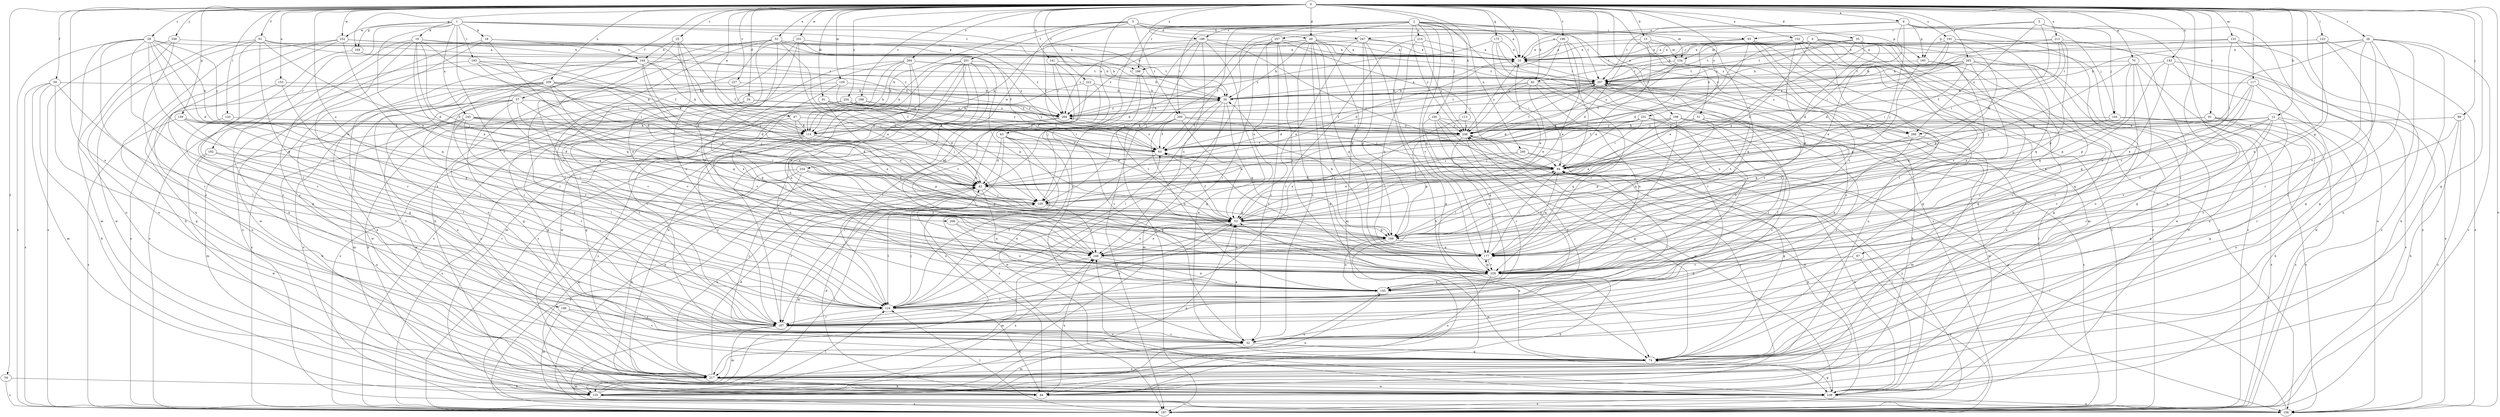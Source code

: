strict digraph  {
0;
1;
2;
3;
4;
5;
6;
10;
12;
13;
18;
19;
20;
25;
26;
29;
32;
34;
35;
40;
42;
43;
47;
51;
52;
53;
54;
57;
59;
61;
63;
67;
70;
74;
81;
82;
84;
91;
93;
94;
99;
100;
104;
105;
113;
114;
117;
120;
123;
124;
129;
133;
134;
135;
141;
143;
144;
145;
146;
152;
153;
156;
159;
164;
165;
166;
175;
177;
182;
183;
186;
187;
188;
191;
196;
197;
198;
199;
200;
201;
207;
208;
209;
213;
214;
217;
222;
227;
228;
231;
232;
234;
238;
240;
245;
247;
248;
251;
254;
256;
257;
258;
264;
265;
268;
269;
0 -> 6  [label=a];
0 -> 10  [label=a];
0 -> 12  [label=b];
0 -> 13  [label=b];
0 -> 25  [label=c];
0 -> 26  [label=c];
0 -> 29  [label=c];
0 -> 32  [label=c];
0 -> 34  [label=d];
0 -> 35  [label=d];
0 -> 40  [label=d];
0 -> 43  [label=e];
0 -> 47  [label=e];
0 -> 51  [label=e];
0 -> 52  [label=e];
0 -> 54  [label=f];
0 -> 57  [label=f];
0 -> 59  [label=f];
0 -> 61  [label=f];
0 -> 67  [label=g];
0 -> 70  [label=g];
0 -> 74  [label=g];
0 -> 81  [label=h];
0 -> 91  [label=i];
0 -> 99  [label=j];
0 -> 113  [label=k];
0 -> 117  [label=l];
0 -> 120  [label=l];
0 -> 123  [label=l];
0 -> 129  [label=m];
0 -> 133  [label=m];
0 -> 141  [label=n];
0 -> 143  [label=n];
0 -> 146  [label=o];
0 -> 152  [label=o];
0 -> 153  [label=o];
0 -> 156  [label=o];
0 -> 159  [label=p];
0 -> 164  [label=p];
0 -> 175  [label=q];
0 -> 188  [label=s];
0 -> 191  [label=s];
0 -> 196  [label=s];
0 -> 198  [label=t];
0 -> 199  [label=t];
0 -> 208  [label=u];
0 -> 209  [label=u];
0 -> 213  [label=u];
0 -> 222  [label=v];
0 -> 227  [label=v];
0 -> 231  [label=w];
0 -> 232  [label=w];
0 -> 240  [label=x];
0 -> 251  [label=y];
0 -> 254  [label=y];
0 -> 256  [label=y];
0 -> 264  [label=z];
0 -> 265  [label=z];
0 -> 268  [label=z];
1 -> 18  [label=b];
1 -> 19  [label=b];
1 -> 20  [label=b];
1 -> 53  [label=e];
1 -> 164  [label=p];
1 -> 165  [label=p];
1 -> 182  [label=r];
1 -> 183  [label=r];
1 -> 186  [label=r];
1 -> 228  [label=v];
1 -> 232  [label=w];
1 -> 245  [label=x];
1 -> 268  [label=z];
2 -> 10  [label=a];
2 -> 32  [label=c];
2 -> 63  [label=f];
2 -> 82  [label=h];
2 -> 93  [label=i];
2 -> 100  [label=j];
2 -> 124  [label=l];
2 -> 177  [label=q];
2 -> 186  [label=r];
2 -> 196  [label=s];
2 -> 197  [label=s];
2 -> 200  [label=t];
2 -> 214  [label=u];
2 -> 228  [label=v];
2 -> 257  [label=y];
2 -> 258  [label=y];
3 -> 40  [label=d];
3 -> 63  [label=f];
3 -> 114  [label=k];
3 -> 134  [label=m];
3 -> 200  [label=t];
3 -> 201  [label=t];
3 -> 207  [label=t];
3 -> 234  [label=w];
3 -> 247  [label=x];
4 -> 42  [label=d];
4 -> 74  [label=g];
4 -> 82  [label=h];
4 -> 134  [label=m];
4 -> 186  [label=r];
4 -> 197  [label=s];
4 -> 207  [label=t];
4 -> 217  [label=u];
4 -> 238  [label=w];
5 -> 42  [label=d];
5 -> 93  [label=i];
5 -> 104  [label=j];
5 -> 165  [label=p];
5 -> 217  [label=u];
5 -> 268  [label=z];
6 -> 10  [label=a];
6 -> 94  [label=i];
6 -> 104  [label=j];
6 -> 105  [label=j];
6 -> 156  [label=o];
6 -> 165  [label=p];
6 -> 207  [label=t];
6 -> 217  [label=u];
6 -> 247  [label=x];
10 -> 207  [label=t];
10 -> 258  [label=y];
12 -> 53  [label=e];
12 -> 74  [label=g];
12 -> 84  [label=h];
12 -> 94  [label=i];
12 -> 114  [label=k];
12 -> 177  [label=q];
12 -> 187  [label=r];
12 -> 228  [label=v];
12 -> 268  [label=z];
13 -> 10  [label=a];
13 -> 42  [label=d];
13 -> 53  [label=e];
13 -> 134  [label=m];
13 -> 177  [label=q];
13 -> 268  [label=z];
18 -> 114  [label=k];
18 -> 144  [label=n];
18 -> 156  [label=o];
18 -> 177  [label=q];
18 -> 238  [label=w];
19 -> 20  [label=b];
19 -> 42  [label=d];
19 -> 53  [label=e];
19 -> 74  [label=g];
19 -> 94  [label=i];
19 -> 105  [label=j];
19 -> 144  [label=n];
19 -> 187  [label=r];
19 -> 217  [label=u];
20 -> 10  [label=a];
20 -> 63  [label=f];
20 -> 124  [label=l];
20 -> 135  [label=m];
20 -> 177  [label=q];
20 -> 269  [label=z];
25 -> 63  [label=f];
25 -> 105  [label=j];
25 -> 144  [label=n];
25 -> 228  [label=v];
25 -> 248  [label=x];
26 -> 10  [label=a];
26 -> 20  [label=b];
26 -> 32  [label=c];
26 -> 84  [label=h];
26 -> 94  [label=i];
26 -> 187  [label=r];
26 -> 197  [label=s];
26 -> 217  [label=u];
26 -> 228  [label=v];
29 -> 10  [label=a];
29 -> 32  [label=c];
29 -> 42  [label=d];
29 -> 53  [label=e];
29 -> 114  [label=k];
29 -> 124  [label=l];
29 -> 135  [label=m];
29 -> 177  [label=q];
29 -> 197  [label=s];
29 -> 258  [label=y];
32 -> 53  [label=e];
32 -> 74  [label=g];
32 -> 135  [label=m];
34 -> 63  [label=f];
34 -> 84  [label=h];
34 -> 228  [label=v];
34 -> 269  [label=z];
35 -> 10  [label=a];
35 -> 32  [label=c];
35 -> 42  [label=d];
35 -> 53  [label=e];
35 -> 94  [label=i];
35 -> 197  [label=s];
35 -> 207  [label=t];
35 -> 228  [label=v];
35 -> 269  [label=z];
40 -> 10  [label=a];
40 -> 20  [label=b];
40 -> 32  [label=c];
40 -> 74  [label=g];
40 -> 105  [label=j];
40 -> 166  [label=p];
40 -> 177  [label=q];
40 -> 207  [label=t];
40 -> 228  [label=v];
40 -> 269  [label=z];
42 -> 105  [label=j];
42 -> 145  [label=n];
42 -> 166  [label=p];
42 -> 187  [label=r];
42 -> 217  [label=u];
43 -> 42  [label=d];
43 -> 63  [label=f];
43 -> 187  [label=r];
43 -> 197  [label=s];
43 -> 217  [label=u];
43 -> 238  [label=w];
47 -> 53  [label=e];
47 -> 114  [label=k];
47 -> 187  [label=r];
47 -> 258  [label=y];
51 -> 53  [label=e];
51 -> 124  [label=l];
51 -> 177  [label=q];
51 -> 238  [label=w];
51 -> 258  [label=y];
52 -> 10  [label=a];
52 -> 105  [label=j];
52 -> 124  [label=l];
52 -> 145  [label=n];
52 -> 177  [label=q];
52 -> 187  [label=r];
52 -> 217  [label=u];
52 -> 258  [label=y];
52 -> 269  [label=z];
53 -> 10  [label=a];
53 -> 63  [label=f];
53 -> 124  [label=l];
53 -> 166  [label=p];
53 -> 248  [label=x];
54 -> 84  [label=h];
54 -> 197  [label=s];
57 -> 135  [label=m];
57 -> 177  [label=q];
57 -> 187  [label=r];
57 -> 217  [label=u];
57 -> 228  [label=v];
57 -> 238  [label=w];
57 -> 269  [label=z];
59 -> 20  [label=b];
59 -> 74  [label=g];
59 -> 84  [label=h];
59 -> 124  [label=l];
59 -> 135  [label=m];
59 -> 197  [label=s];
61 -> 10  [label=a];
61 -> 42  [label=d];
61 -> 63  [label=f];
61 -> 124  [label=l];
61 -> 187  [label=r];
61 -> 217  [label=u];
61 -> 238  [label=w];
63 -> 94  [label=i];
63 -> 124  [label=l];
63 -> 207  [label=t];
63 -> 269  [label=z];
67 -> 145  [label=n];
67 -> 197  [label=s];
67 -> 228  [label=v];
70 -> 32  [label=c];
70 -> 105  [label=j];
70 -> 166  [label=p];
70 -> 187  [label=r];
70 -> 207  [label=t];
70 -> 217  [label=u];
74 -> 53  [label=e];
74 -> 217  [label=u];
81 -> 53  [label=e];
81 -> 105  [label=j];
81 -> 258  [label=y];
81 -> 269  [label=z];
82 -> 20  [label=b];
82 -> 42  [label=d];
82 -> 53  [label=e];
82 -> 63  [label=f];
82 -> 84  [label=h];
82 -> 145  [label=n];
82 -> 228  [label=v];
84 -> 42  [label=d];
84 -> 105  [label=j];
84 -> 248  [label=x];
84 -> 258  [label=y];
91 -> 63  [label=f];
91 -> 74  [label=g];
91 -> 114  [label=k];
91 -> 197  [label=s];
91 -> 217  [label=u];
91 -> 258  [label=y];
93 -> 10  [label=a];
93 -> 53  [label=e];
93 -> 63  [label=f];
93 -> 74  [label=g];
93 -> 135  [label=m];
93 -> 228  [label=v];
94 -> 42  [label=d];
94 -> 84  [label=h];
94 -> 177  [label=q];
94 -> 238  [label=w];
99 -> 84  [label=h];
99 -> 187  [label=r];
99 -> 197  [label=s];
99 -> 258  [label=y];
100 -> 74  [label=g];
100 -> 145  [label=n];
100 -> 156  [label=o];
100 -> 187  [label=r];
100 -> 238  [label=w];
100 -> 258  [label=y];
104 -> 156  [label=o];
104 -> 166  [label=p];
104 -> 197  [label=s];
104 -> 258  [label=y];
105 -> 53  [label=e];
105 -> 124  [label=l];
105 -> 135  [label=m];
105 -> 248  [label=x];
113 -> 248  [label=x];
113 -> 258  [label=y];
114 -> 42  [label=d];
114 -> 145  [label=n];
114 -> 166  [label=p];
114 -> 187  [label=r];
114 -> 197  [label=s];
114 -> 217  [label=u];
117 -> 20  [label=b];
117 -> 32  [label=c];
117 -> 53  [label=e];
117 -> 177  [label=q];
117 -> 197  [label=s];
117 -> 228  [label=v];
120 -> 187  [label=r];
120 -> 258  [label=y];
123 -> 10  [label=a];
123 -> 74  [label=g];
123 -> 156  [label=o];
123 -> 248  [label=x];
124 -> 63  [label=f];
124 -> 84  [label=h];
124 -> 105  [label=j];
124 -> 187  [label=r];
129 -> 20  [label=b];
129 -> 74  [label=g];
129 -> 105  [label=j];
129 -> 248  [label=x];
133 -> 10  [label=a];
133 -> 20  [label=b];
133 -> 74  [label=g];
133 -> 197  [label=s];
133 -> 228  [label=v];
134 -> 63  [label=f];
134 -> 207  [label=t];
134 -> 217  [label=u];
134 -> 258  [label=y];
135 -> 53  [label=e];
135 -> 105  [label=j];
135 -> 124  [label=l];
135 -> 145  [label=n];
135 -> 197  [label=s];
135 -> 248  [label=x];
141 -> 207  [label=t];
141 -> 228  [label=v];
141 -> 248  [label=x];
141 -> 269  [label=z];
143 -> 156  [label=o];
143 -> 166  [label=p];
143 -> 207  [label=t];
143 -> 238  [label=w];
143 -> 248  [label=x];
144 -> 42  [label=d];
144 -> 53  [label=e];
144 -> 74  [label=g];
144 -> 114  [label=k];
144 -> 177  [label=q];
144 -> 197  [label=s];
144 -> 207  [label=t];
144 -> 269  [label=z];
145 -> 124  [label=l];
145 -> 217  [label=u];
146 -> 32  [label=c];
146 -> 135  [label=m];
146 -> 187  [label=r];
152 -> 10  [label=a];
152 -> 42  [label=d];
152 -> 124  [label=l];
152 -> 156  [label=o];
152 -> 166  [label=p];
152 -> 197  [label=s];
152 -> 228  [label=v];
153 -> 20  [label=b];
153 -> 124  [label=l];
153 -> 217  [label=u];
156 -> 94  [label=i];
156 -> 248  [label=x];
159 -> 42  [label=d];
159 -> 114  [label=k];
159 -> 124  [label=l];
159 -> 166  [label=p];
159 -> 197  [label=s];
159 -> 248  [label=x];
164 -> 32  [label=c];
164 -> 269  [label=z];
165 -> 166  [label=p];
165 -> 177  [label=q];
165 -> 187  [label=r];
165 -> 207  [label=t];
166 -> 20  [label=b];
166 -> 145  [label=n];
166 -> 177  [label=q];
166 -> 238  [label=w];
166 -> 248  [label=x];
175 -> 10  [label=a];
175 -> 32  [label=c];
175 -> 94  [label=i];
175 -> 187  [label=r];
175 -> 269  [label=z];
177 -> 63  [label=f];
177 -> 94  [label=i];
177 -> 207  [label=t];
177 -> 228  [label=v];
182 -> 94  [label=i];
182 -> 187  [label=r];
182 -> 217  [label=u];
182 -> 238  [label=w];
183 -> 42  [label=d];
183 -> 94  [label=i];
183 -> 114  [label=k];
183 -> 197  [label=s];
183 -> 207  [label=t];
186 -> 32  [label=c];
186 -> 105  [label=j];
186 -> 228  [label=v];
187 -> 32  [label=c];
187 -> 53  [label=e];
187 -> 94  [label=i];
187 -> 135  [label=m];
187 -> 156  [label=o];
187 -> 258  [label=y];
188 -> 63  [label=f];
188 -> 74  [label=g];
188 -> 187  [label=r];
188 -> 228  [label=v];
188 -> 269  [label=z];
191 -> 10  [label=a];
191 -> 20  [label=b];
191 -> 42  [label=d];
191 -> 156  [label=o];
191 -> 166  [label=p];
191 -> 177  [label=q];
196 -> 10  [label=a];
196 -> 74  [label=g];
196 -> 94  [label=i];
196 -> 105  [label=j];
196 -> 114  [label=k];
196 -> 197  [label=s];
196 -> 248  [label=x];
197 -> 42  [label=d];
197 -> 124  [label=l];
197 -> 258  [label=y];
198 -> 32  [label=c];
198 -> 114  [label=k];
198 -> 124  [label=l];
198 -> 177  [label=q];
198 -> 197  [label=s];
198 -> 228  [label=v];
198 -> 258  [label=y];
199 -> 10  [label=a];
199 -> 42  [label=d];
199 -> 53  [label=e];
199 -> 94  [label=i];
199 -> 145  [label=n];
199 -> 258  [label=y];
200 -> 53  [label=e];
200 -> 63  [label=f];
200 -> 94  [label=i];
200 -> 145  [label=n];
200 -> 197  [label=s];
200 -> 258  [label=y];
201 -> 114  [label=k];
201 -> 124  [label=l];
201 -> 135  [label=m];
201 -> 156  [label=o];
201 -> 166  [label=p];
201 -> 187  [label=r];
201 -> 197  [label=s];
201 -> 207  [label=t];
201 -> 238  [label=w];
201 -> 248  [label=x];
207 -> 20  [label=b];
207 -> 42  [label=d];
207 -> 228  [label=v];
207 -> 258  [label=y];
208 -> 145  [label=n];
208 -> 166  [label=p];
208 -> 248  [label=x];
209 -> 20  [label=b];
209 -> 42  [label=d];
209 -> 105  [label=j];
209 -> 114  [label=k];
209 -> 124  [label=l];
209 -> 156  [label=o];
209 -> 177  [label=q];
209 -> 197  [label=s];
209 -> 217  [label=u];
209 -> 238  [label=w];
213 -> 10  [label=a];
213 -> 20  [label=b];
213 -> 63  [label=f];
213 -> 74  [label=g];
213 -> 94  [label=i];
213 -> 166  [label=p];
214 -> 10  [label=a];
214 -> 177  [label=q];
214 -> 187  [label=r];
214 -> 258  [label=y];
217 -> 42  [label=d];
217 -> 84  [label=h];
217 -> 135  [label=m];
217 -> 238  [label=w];
222 -> 20  [label=b];
222 -> 114  [label=k];
222 -> 124  [label=l];
222 -> 228  [label=v];
227 -> 20  [label=b];
227 -> 63  [label=f];
227 -> 217  [label=u];
228 -> 84  [label=h];
228 -> 145  [label=n];
228 -> 177  [label=q];
228 -> 207  [label=t];
228 -> 217  [label=u];
231 -> 10  [label=a];
231 -> 53  [label=e];
231 -> 63  [label=f];
231 -> 84  [label=h];
231 -> 124  [label=l];
231 -> 228  [label=v];
232 -> 10  [label=a];
232 -> 20  [label=b];
232 -> 32  [label=c];
232 -> 84  [label=h];
232 -> 177  [label=q];
232 -> 217  [label=u];
234 -> 32  [label=c];
234 -> 42  [label=d];
234 -> 84  [label=h];
234 -> 135  [label=m];
234 -> 166  [label=p];
234 -> 248  [label=x];
238 -> 10  [label=a];
238 -> 74  [label=g];
238 -> 94  [label=i];
238 -> 156  [label=o];
238 -> 197  [label=s];
238 -> 207  [label=t];
240 -> 53  [label=e];
240 -> 74  [label=g];
240 -> 94  [label=i];
240 -> 105  [label=j];
245 -> 42  [label=d];
245 -> 94  [label=i];
245 -> 114  [label=k];
245 -> 124  [label=l];
245 -> 135  [label=m];
245 -> 228  [label=v];
245 -> 238  [label=w];
245 -> 258  [label=y];
247 -> 10  [label=a];
247 -> 53  [label=e];
247 -> 74  [label=g];
247 -> 84  [label=h];
247 -> 135  [label=m];
247 -> 166  [label=p];
247 -> 269  [label=z];
248 -> 53  [label=e];
248 -> 94  [label=i];
248 -> 135  [label=m];
248 -> 145  [label=n];
251 -> 32  [label=c];
251 -> 94  [label=i];
251 -> 105  [label=j];
251 -> 114  [label=k];
251 -> 228  [label=v];
251 -> 258  [label=y];
254 -> 42  [label=d];
254 -> 53  [label=e];
254 -> 74  [label=g];
254 -> 94  [label=i];
254 -> 197  [label=s];
254 -> 258  [label=y];
254 -> 269  [label=z];
256 -> 10  [label=a];
256 -> 187  [label=r];
256 -> 197  [label=s];
256 -> 217  [label=u];
257 -> 10  [label=a];
257 -> 32  [label=c];
257 -> 42  [label=d];
257 -> 53  [label=e];
257 -> 94  [label=i];
257 -> 124  [label=l];
257 -> 228  [label=v];
258 -> 63  [label=f];
258 -> 145  [label=n];
258 -> 166  [label=p];
258 -> 177  [label=q];
258 -> 238  [label=w];
264 -> 20  [label=b];
264 -> 32  [label=c];
264 -> 114  [label=k];
264 -> 145  [label=n];
264 -> 197  [label=s];
264 -> 207  [label=t];
264 -> 238  [label=w];
264 -> 248  [label=x];
265 -> 20  [label=b];
265 -> 74  [label=g];
265 -> 94  [label=i];
265 -> 177  [label=q];
265 -> 207  [label=t];
265 -> 238  [label=w];
265 -> 248  [label=x];
265 -> 258  [label=y];
265 -> 269  [label=z];
268 -> 135  [label=m];
268 -> 145  [label=n];
268 -> 166  [label=p];
269 -> 20  [label=b];
269 -> 114  [label=k];
269 -> 156  [label=o];
269 -> 207  [label=t];
269 -> 258  [label=y];
}
